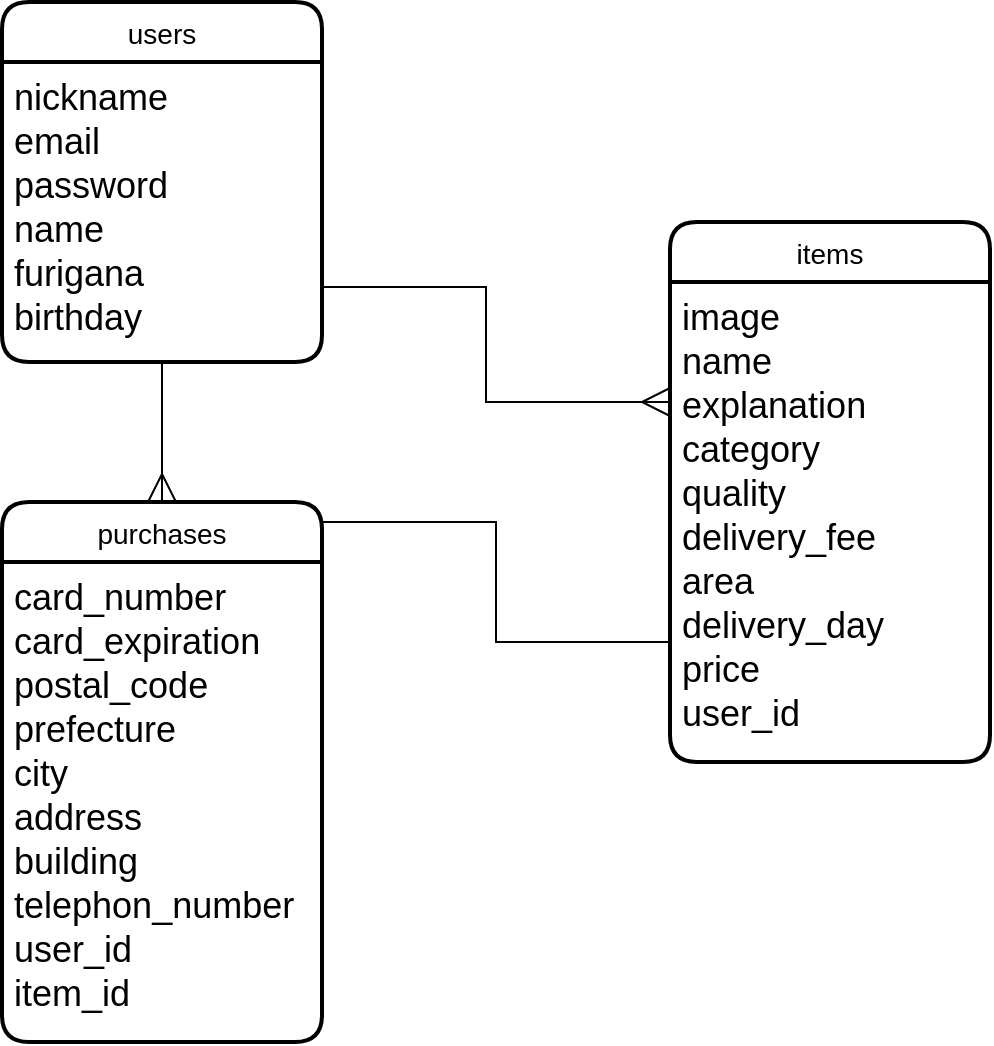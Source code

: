 <mxfile>
    <diagram id="8VM79SpVokG5PPoepj1q" name="ページ1">
        <mxGraphModel dx="728" dy="557" grid="1" gridSize="10" guides="1" tooltips="1" connect="1" arrows="1" fold="1" page="1" pageScale="1" pageWidth="827" pageHeight="1169" math="0" shadow="0">
            <root>
                <mxCell id="0"/>
                <mxCell id="1" parent="0"/>
                <mxCell id="191" value="users" style="swimlane;childLayout=stackLayout;horizontal=1;startSize=30;horizontalStack=0;rounded=1;fontSize=14;fontStyle=0;strokeWidth=2;resizeParent=0;resizeLast=1;shadow=0;dashed=0;align=center;" parent="1" vertex="1">
                    <mxGeometry x="80" y="50" width="160" height="180" as="geometry"/>
                </mxCell>
                <mxCell id="192" value="nickname&#10;email&#10;password&#10;name&#10;furigana&#10;birthday" style="align=left;strokeColor=none;fillColor=none;spacingLeft=4;fontSize=18;verticalAlign=top;resizable=0;rotatable=0;part=1;" parent="191" vertex="1">
                    <mxGeometry y="30" width="160" height="150" as="geometry"/>
                </mxCell>
                <mxCell id="194" value="items" style="swimlane;childLayout=stackLayout;horizontal=1;startSize=30;horizontalStack=0;rounded=1;fontSize=14;fontStyle=0;strokeWidth=2;resizeParent=0;resizeLast=1;shadow=0;dashed=0;align=center;" parent="1" vertex="1">
                    <mxGeometry x="414" y="160" width="160" height="270" as="geometry"/>
                </mxCell>
                <mxCell id="195" value="image&#10;name&#10;explanation&#10;category&#10;quality&#10;delivery_fee&#10;area&#10;delivery_day&#10;price&#10;user_id" style="align=left;strokeColor=none;fillColor=none;spacingLeft=4;fontSize=18;verticalAlign=top;resizable=0;rotatable=0;part=1;" parent="194" vertex="1">
                    <mxGeometry y="30" width="160" height="240" as="geometry"/>
                </mxCell>
                <mxCell id="196" value="purchases" style="swimlane;childLayout=stackLayout;horizontal=1;startSize=30;horizontalStack=0;rounded=1;fontSize=14;fontStyle=0;strokeWidth=2;resizeParent=0;resizeLast=1;shadow=0;dashed=0;align=center;" parent="1" vertex="1">
                    <mxGeometry x="80" y="300" width="160" height="270" as="geometry"/>
                </mxCell>
                <mxCell id="197" value="card_number&#10;card_expiration&#10;postal_code&#10;prefecture&#10;city&#10;address&#10;building&#10;telephon_number&#10;user_id&#10;item_id" style="align=left;strokeColor=none;fillColor=none;spacingLeft=4;fontSize=18;verticalAlign=top;resizable=0;rotatable=0;part=1;" parent="196" vertex="1">
                    <mxGeometry y="30" width="160" height="240" as="geometry"/>
                </mxCell>
                <mxCell id="198" style="edgeStyle=orthogonalEdgeStyle;rounded=0;orthogonalLoop=1;jettySize=auto;html=1;exitX=1;exitY=0.75;exitDx=0;exitDy=0;entryX=0;entryY=0.25;entryDx=0;entryDy=0;fontSize=18;fontColor=#000000;endArrow=ERmany;endFill=0;endSize=12;" parent="1" source="192" target="195" edge="1">
                    <mxGeometry relative="1" as="geometry"/>
                </mxCell>
                <mxCell id="199" style="edgeStyle=orthogonalEdgeStyle;rounded=0;orthogonalLoop=1;jettySize=auto;html=1;exitX=0.5;exitY=1;exitDx=0;exitDy=0;entryX=0.5;entryY=0;entryDx=0;entryDy=0;fontSize=18;fontColor=#000000;endArrow=ERmany;endFill=0;endSize=12;" parent="1" source="192" target="196" edge="1">
                    <mxGeometry relative="1" as="geometry"/>
                </mxCell>
                <mxCell id="200" style="edgeStyle=orthogonalEdgeStyle;rounded=0;orthogonalLoop=1;jettySize=auto;html=1;exitX=1;exitY=0;exitDx=0;exitDy=0;entryX=0;entryY=0.75;entryDx=0;entryDy=0;endArrow=none;endFill=0;endSize=12;fontSize=18;fontColor=#000000;" parent="1" source="197" target="195" edge="1">
                    <mxGeometry relative="1" as="geometry"/>
                </mxCell>
            </root>
        </mxGraphModel>
    </diagram>
</mxfile>